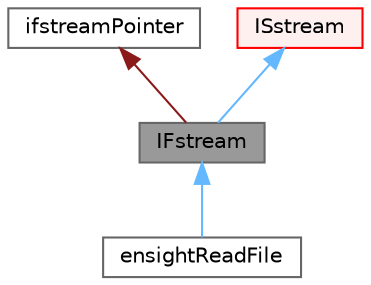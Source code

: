 digraph "IFstream"
{
 // LATEX_PDF_SIZE
  bgcolor="transparent";
  edge [fontname=Helvetica,fontsize=10,labelfontname=Helvetica,labelfontsize=10];
  node [fontname=Helvetica,fontsize=10,shape=box,height=0.2,width=0.4];
  Node1 [id="Node000001",label="IFstream",height=0.2,width=0.4,color="gray40", fillcolor="grey60", style="filled", fontcolor="black",tooltip="Input from file stream, using an ISstream."];
  Node2 -> Node1 [id="edge1_Node000001_Node000002",dir="back",color="firebrick4",style="solid",tooltip=" "];
  Node2 [id="Node000002",label="ifstreamPointer",height=0.2,width=0.4,color="gray40", fillcolor="white", style="filled",URL="$classFoam_1_1ifstreamPointer.html",tooltip="A wrapped std::ifstream with possible compression handling (igzstream) that behaves much like a std::..."];
  Node3 -> Node1 [id="edge2_Node000001_Node000003",dir="back",color="steelblue1",style="solid",tooltip=" "];
  Node3 [id="Node000003",label="ISstream",height=0.2,width=0.4,color="red", fillcolor="#FFF0F0", style="filled",URL="$classFoam_1_1ISstream.html",tooltip="Generic input stream using a standard (STL) stream."];
  Node1 -> Node7 [id="edge3_Node000001_Node000007",dir="back",color="steelblue1",style="solid",tooltip=" "];
  Node7 [id="Node000007",label="ensightReadFile",height=0.2,width=0.4,color="gray40", fillcolor="white", style="filled",URL="$classFoam_1_1ensightReadFile.html",tooltip="A variant of IFstream with specialised read() for strings, integers and floats. Correctly handles bin..."];
}
